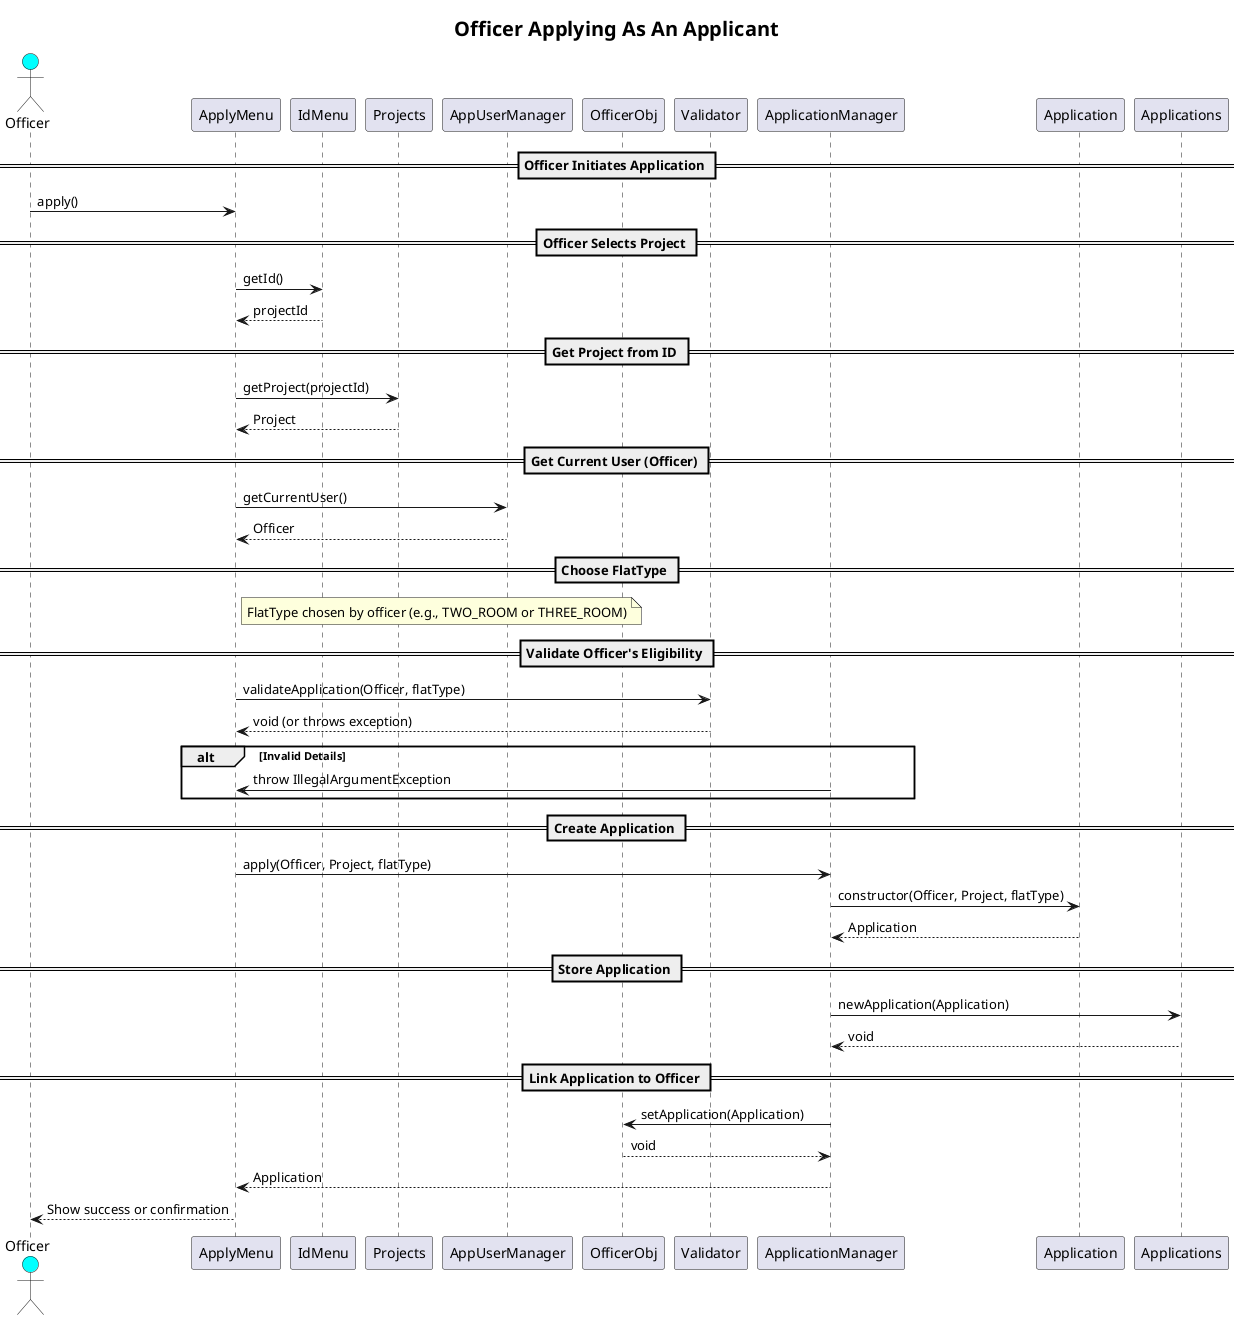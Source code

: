 @startuml
skinparam titleFontSize 20
title Officer Applying As An Applicant

actor Officer as O #00FFFF

participant ApplyMenu 
participant IdMenu 
participant Projects 
participant AppUserManager 
participant OfficerObj as Officer 
participant Validator 
participant ApplicationManager 
participant Application 
participant Applications 

== Officer Initiates Application ==
O -> ApplyMenu : apply()

== Officer Selects Project ==
ApplyMenu -> IdMenu : getId()
IdMenu --> ApplyMenu : projectId

== Get Project from ID ==
ApplyMenu -> Projects : getProject(projectId)
Projects --> ApplyMenu : Project

== Get Current User (Officer) ==
ApplyMenu -> AppUserManager : getCurrentUser()
AppUserManager --> ApplyMenu : Officer

== Choose FlatType ==
note right of ApplyMenu
FlatType chosen by officer (e.g., TWO_ROOM or THREE_ROOM)
end note

== Validate Officer's Eligibility ==
ApplyMenu -> Validator : validateApplication(Officer, flatType)
Validator --> ApplyMenu : void (or throws exception)

alt Invalid Details
    ApplicationManager -> ApplyMenu : throw IllegalArgumentException
end alt

== Create Application ==
ApplyMenu -> ApplicationManager : apply(Officer, Project, flatType)

ApplicationManager -> Application : constructor(Officer, Project, flatType)
Application --> ApplicationManager : Application

== Store Application ==
ApplicationManager -> Applications : newApplication(Application)
Applications --> ApplicationManager : void

== Link Application to Officer ==
ApplicationManager -> Officer : setApplication(Application)
Officer --> ApplicationManager : void

ApplicationManager --> ApplyMenu : Application
ApplyMenu --> O : Show success or confirmation
@enduml
